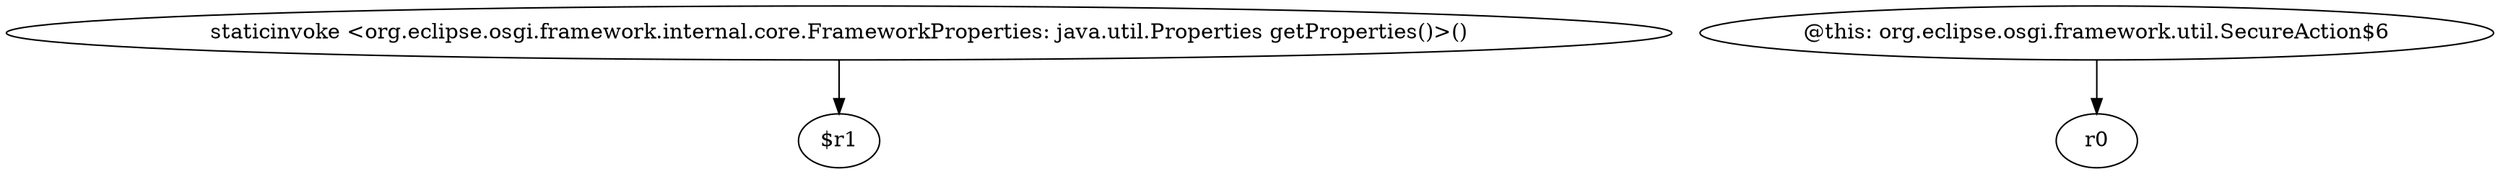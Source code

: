 digraph g {
0[label="staticinvoke <org.eclipse.osgi.framework.internal.core.FrameworkProperties: java.util.Properties getProperties()>()"]
1[label="$r1"]
0->1[label=""]
2[label="@this: org.eclipse.osgi.framework.util.SecureAction$6"]
3[label="r0"]
2->3[label=""]
}